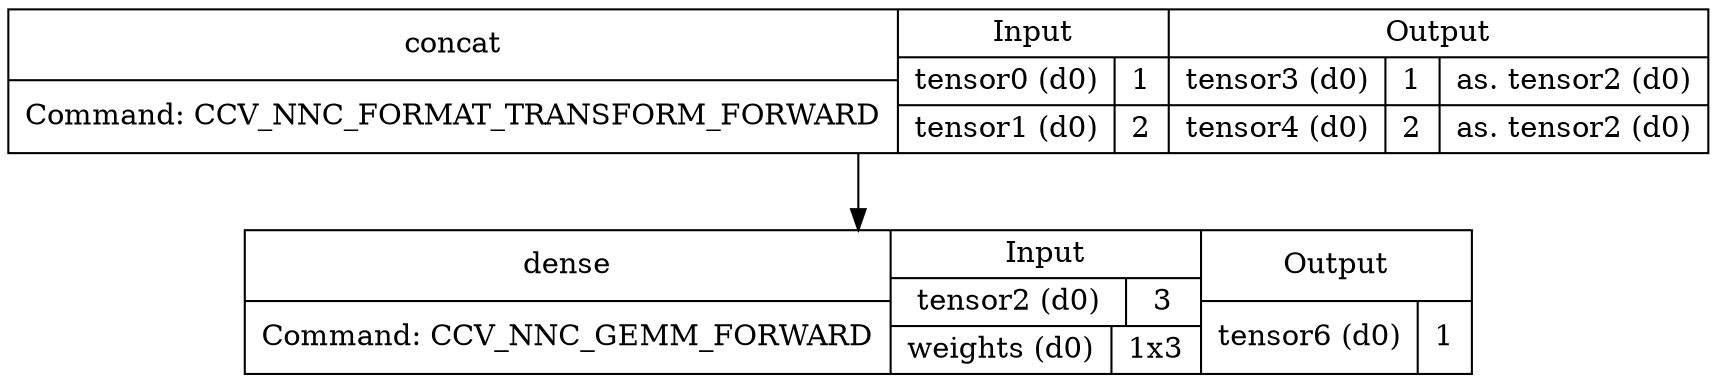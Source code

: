 digraph G {
compound=true;
node0 [shape=record,label="{concat|Command: CCV_NNC_FORMAT_TRANSFORM_FORWARD}|{Input|{tensor0 (d0)|1}|{tensor1 (d0)|2}}|{Output|{tensor3 (d0)|1|as. tensor2 (d0)}|{tensor4 (d0)|2|as. tensor2 (d0)}}"];
node1 [shape=record,label="{dense|Command: CCV_NNC_GEMM_FORWARD}|{Input|{tensor2 (d0)|3}|{weights (d0)|1x3}}|{Output|{tensor6 (d0)|1}}"];
node0 -> node1;
}
